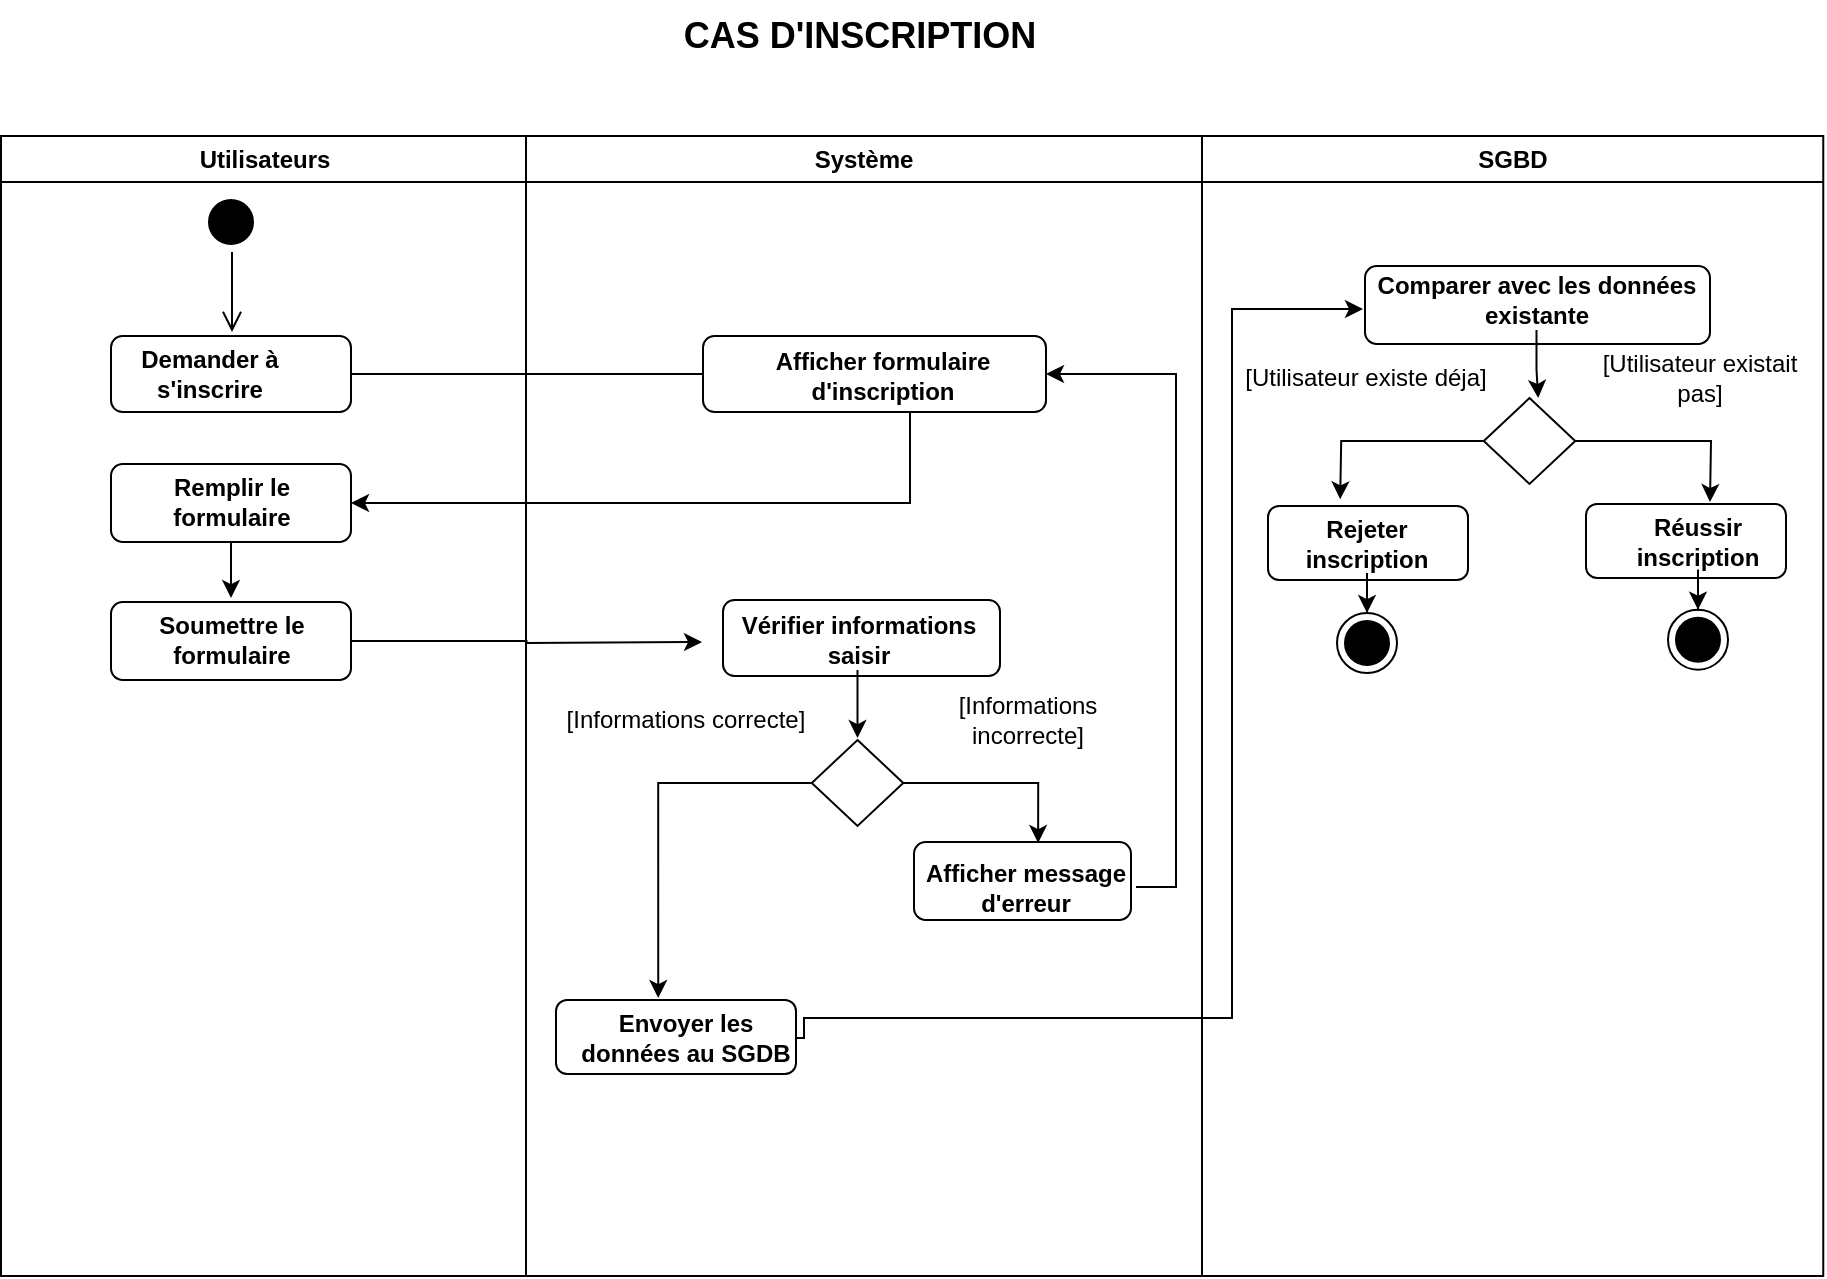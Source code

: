 <mxfile version="26.2.14">
  <diagram name="Page-1" id="e7e014a7-5840-1c2e-5031-d8a46d1fe8dd">
    <mxGraphModel dx="1039" dy="623" grid="0" gridSize="10" guides="1" tooltips="1" connect="1" arrows="1" fold="1" page="1" pageScale="1" pageWidth="1169" pageHeight="826" background="none" math="0" shadow="0">
      <root>
        <mxCell id="0" />
        <mxCell id="1" parent="0" />
        <mxCell id="2" value="Utilisateurs" style="swimlane;whiteSpace=wrap;movable=1;resizable=1;rotatable=1;deletable=1;editable=1;locked=0;connectable=1;" parent="1" vertex="1">
          <mxGeometry x="164.5" y="128" width="262.5" height="570" as="geometry" />
        </mxCell>
        <mxCell id="5" value="" style="ellipse;shape=startState;fillColor=#000000;strokeColor=#000000;" parent="2" vertex="1">
          <mxGeometry x="100" y="28" width="30" height="30" as="geometry" />
        </mxCell>
        <mxCell id="6" value="" style="edgeStyle=elbowEdgeStyle;elbow=horizontal;verticalAlign=bottom;endArrow=open;endSize=8;strokeColor=#000000;endFill=1;rounded=0" parent="2" source="5" edge="1">
          <mxGeometry x="100" y="40" as="geometry">
            <mxPoint x="115.5" y="98" as="targetPoint" />
          </mxGeometry>
        </mxCell>
        <mxCell id="aJgPdssfd5ZBFopepQbS-44" style="edgeStyle=orthogonalEdgeStyle;rounded=0;orthogonalLoop=1;jettySize=auto;html=1;" parent="2" source="aJgPdssfd5ZBFopepQbS-41" edge="1">
          <mxGeometry relative="1" as="geometry">
            <mxPoint x="364.417" y="119" as="targetPoint" />
          </mxGeometry>
        </mxCell>
        <mxCell id="aJgPdssfd5ZBFopepQbS-41" value="" style="rounded=1;whiteSpace=wrap;html=1;" parent="2" vertex="1">
          <mxGeometry x="55" y="100" width="120" height="38" as="geometry" />
        </mxCell>
        <mxCell id="aJgPdssfd5ZBFopepQbS-42" value="&lt;b&gt;Demander à s&#39;inscrire&lt;/b&gt;" style="text;html=1;align=center;verticalAlign=middle;whiteSpace=wrap;rounded=0;" parent="2" vertex="1">
          <mxGeometry x="63" y="104" width="82" height="30" as="geometry" />
        </mxCell>
        <mxCell id="aJgPdssfd5ZBFopepQbS-51" style="edgeStyle=orthogonalEdgeStyle;rounded=0;orthogonalLoop=1;jettySize=auto;html=1;" parent="2" source="aJgPdssfd5ZBFopepQbS-48" edge="1">
          <mxGeometry relative="1" as="geometry">
            <mxPoint x="115" y="231.005" as="targetPoint" />
          </mxGeometry>
        </mxCell>
        <mxCell id="aJgPdssfd5ZBFopepQbS-48" value="" style="rounded=1;whiteSpace=wrap;html=1;" parent="2" vertex="1">
          <mxGeometry x="55" y="164" width="120" height="39" as="geometry" />
        </mxCell>
        <mxCell id="aJgPdssfd5ZBFopepQbS-49" value="&lt;b&gt;Remplir le formulaire&lt;/b&gt;" style="text;html=1;align=center;verticalAlign=middle;whiteSpace=wrap;rounded=0;" parent="2" vertex="1">
          <mxGeometry x="76" y="168" width="78" height="30" as="geometry" />
        </mxCell>
        <mxCell id="aJgPdssfd5ZBFopepQbS-54" style="edgeStyle=orthogonalEdgeStyle;rounded=0;orthogonalLoop=1;jettySize=auto;html=1;" parent="2" source="aJgPdssfd5ZBFopepQbS-52" edge="1">
          <mxGeometry relative="1" as="geometry">
            <mxPoint x="350.5" y="253" as="targetPoint" />
          </mxGeometry>
        </mxCell>
        <mxCell id="aJgPdssfd5ZBFopepQbS-52" value="" style="rounded=1;whiteSpace=wrap;html=1;" parent="2" vertex="1">
          <mxGeometry x="55" y="233" width="120" height="39" as="geometry" />
        </mxCell>
        <mxCell id="aJgPdssfd5ZBFopepQbS-53" value="&lt;b&gt;Soumettre le formulaire&lt;/b&gt;" style="text;html=1;align=center;verticalAlign=middle;whiteSpace=wrap;rounded=0;" parent="2" vertex="1">
          <mxGeometry x="76" y="237" width="78" height="30" as="geometry" />
        </mxCell>
        <mxCell id="3" value="Système" style="swimlane;whiteSpace=wrap;movable=1;resizable=1;rotatable=1;deletable=1;editable=1;locked=0;connectable=1;" parent="1" vertex="1">
          <mxGeometry x="427" y="128" width="338" height="570" as="geometry" />
        </mxCell>
        <mxCell id="aJgPdssfd5ZBFopepQbS-45" value="" style="rounded=1;whiteSpace=wrap;html=1;" parent="3" vertex="1">
          <mxGeometry x="88.5" y="100" width="171.5" height="38" as="geometry" />
        </mxCell>
        <mxCell id="aJgPdssfd5ZBFopepQbS-46" value="&lt;b&gt;Afficher formulaire d&#39;inscription&lt;/b&gt;" style="text;html=1;align=center;verticalAlign=middle;whiteSpace=wrap;rounded=0;" parent="3" vertex="1">
          <mxGeometry x="115.5" y="105" width="124.5" height="30" as="geometry" />
        </mxCell>
        <mxCell id="aJgPdssfd5ZBFopepQbS-55" value="" style="rounded=1;whiteSpace=wrap;html=1;" parent="3" vertex="1">
          <mxGeometry x="98.5" y="232" width="138.5" height="38" as="geometry" />
        </mxCell>
        <mxCell id="aJgPdssfd5ZBFopepQbS-67" style="edgeStyle=orthogonalEdgeStyle;rounded=0;orthogonalLoop=1;jettySize=auto;html=1;" parent="3" source="aJgPdssfd5ZBFopepQbS-56" edge="1">
          <mxGeometry relative="1" as="geometry">
            <mxPoint x="165.75" y="301.005" as="targetPoint" />
          </mxGeometry>
        </mxCell>
        <mxCell id="aJgPdssfd5ZBFopepQbS-56" value="&lt;b&gt;Vérifier informations saisir&lt;/b&gt;" style="text;html=1;align=center;verticalAlign=middle;whiteSpace=wrap;rounded=0;" parent="3" vertex="1">
          <mxGeometry x="103.5" y="237" width="124.5" height="30" as="geometry" />
        </mxCell>
        <mxCell id="aJgPdssfd5ZBFopepQbS-74" style="edgeStyle=orthogonalEdgeStyle;rounded=0;orthogonalLoop=1;jettySize=auto;html=1;entryX=0.426;entryY=-0.027;entryDx=0;entryDy=0;entryPerimeter=0;" parent="3" source="aJgPdssfd5ZBFopepQbS-61" target="aJgPdssfd5ZBFopepQbS-101" edge="1">
          <mxGeometry relative="1" as="geometry">
            <mxPoint x="71.083" y="352.672" as="targetPoint" />
          </mxGeometry>
        </mxCell>
        <mxCell id="aJgPdssfd5ZBFopepQbS-61" value="" style="rhombus;whiteSpace=wrap;html=1;" parent="3" vertex="1">
          <mxGeometry x="142.88" y="302" width="45.75" height="43" as="geometry" />
        </mxCell>
        <mxCell id="Z1i1sD15mt1dR7P6Gg6X-9" style="edgeStyle=orthogonalEdgeStyle;rounded=0;orthogonalLoop=1;jettySize=auto;html=1;entryX=1;entryY=0.5;entryDx=0;entryDy=0;exitX=1;exitY=0.5;exitDx=0;exitDy=0;" edge="1" parent="3" source="aJgPdssfd5ZBFopepQbS-71" target="aJgPdssfd5ZBFopepQbS-45">
          <mxGeometry relative="1" as="geometry">
            <mxPoint x="264.986" y="173.421" as="targetPoint" />
          </mxGeometry>
        </mxCell>
        <mxCell id="aJgPdssfd5ZBFopepQbS-65" value="" style="rounded=1;whiteSpace=wrap;html=1;" parent="3" vertex="1">
          <mxGeometry x="194" y="353" width="108.5" height="39" as="geometry" />
        </mxCell>
        <mxCell id="aJgPdssfd5ZBFopepQbS-66" style="edgeStyle=orthogonalEdgeStyle;rounded=0;orthogonalLoop=1;jettySize=auto;html=1;entryX=0.572;entryY=0.013;entryDx=0;entryDy=0;entryPerimeter=0;" parent="3" source="aJgPdssfd5ZBFopepQbS-61" target="aJgPdssfd5ZBFopepQbS-65" edge="1">
          <mxGeometry relative="1" as="geometry" />
        </mxCell>
        <mxCell id="aJgPdssfd5ZBFopepQbS-71" value="&lt;b&gt;Afficher message d&#39;erreur&lt;/b&gt;" style="text;html=1;align=center;verticalAlign=middle;whiteSpace=wrap;rounded=0;" parent="3" vertex="1">
          <mxGeometry x="195" y="360.5" width="110" height="30" as="geometry" />
        </mxCell>
        <mxCell id="aJgPdssfd5ZBFopepQbS-78" value="[Informations correcte]" style="text;html=1;align=center;verticalAlign=middle;whiteSpace=wrap;rounded=0;" parent="3" vertex="1">
          <mxGeometry x="18" y="277" width="124" height="30" as="geometry" />
        </mxCell>
        <mxCell id="aJgPdssfd5ZBFopepQbS-79" value="[Informations incorrecte]" style="text;html=1;align=center;verticalAlign=middle;whiteSpace=wrap;rounded=0;" parent="3" vertex="1">
          <mxGeometry x="188.63" y="277" width="124" height="30" as="geometry" />
        </mxCell>
        <mxCell id="aJgPdssfd5ZBFopepQbS-101" value="" style="rounded=1;whiteSpace=wrap;html=1;" parent="3" vertex="1">
          <mxGeometry x="15" y="432" width="120" height="37" as="geometry" />
        </mxCell>
        <mxCell id="aJgPdssfd5ZBFopepQbS-102" value="&lt;b&gt;Envoyer les données au SGDB&lt;/b&gt;" style="text;html=1;align=center;verticalAlign=middle;whiteSpace=wrap;rounded=0;" parent="3" vertex="1">
          <mxGeometry x="25" y="436" width="110" height="30" as="geometry" />
        </mxCell>
        <mxCell id="aJgPdssfd5ZBFopepQbS-50" style="edgeStyle=orthogonalEdgeStyle;rounded=0;orthogonalLoop=1;jettySize=auto;html=1;entryX=1;entryY=0.5;entryDx=0;entryDy=0;" parent="1" source="aJgPdssfd5ZBFopepQbS-45" target="aJgPdssfd5ZBFopepQbS-48" edge="1">
          <mxGeometry relative="1" as="geometry">
            <Array as="points">
              <mxPoint x="619" y="311" />
            </Array>
          </mxGeometry>
        </mxCell>
        <mxCell id="aJgPdssfd5ZBFopepQbS-80" value="SGBD" style="swimlane;whiteSpace=wrap;movable=1;resizable=1;rotatable=1;deletable=1;editable=1;locked=0;connectable=1;" parent="1" vertex="1">
          <mxGeometry x="765" y="128" width="310.63" height="570" as="geometry" />
        </mxCell>
        <mxCell id="aJgPdssfd5ZBFopepQbS-114" value="" style="rounded=1;whiteSpace=wrap;html=1;" parent="aJgPdssfd5ZBFopepQbS-80" vertex="1">
          <mxGeometry x="192" y="184" width="100" height="37" as="geometry" />
        </mxCell>
        <mxCell id="aJgPdssfd5ZBFopepQbS-98" value="" style="rounded=1;whiteSpace=wrap;html=1;" parent="aJgPdssfd5ZBFopepQbS-80" vertex="1">
          <mxGeometry x="81.5" y="65" width="172.5" height="39" as="geometry" />
        </mxCell>
        <mxCell id="aJgPdssfd5ZBFopepQbS-99" value="&lt;b&gt;Comparer avec les données existante&lt;/b&gt;" style="text;html=1;align=center;verticalAlign=middle;whiteSpace=wrap;rounded=0;" parent="aJgPdssfd5ZBFopepQbS-80" vertex="1">
          <mxGeometry x="83" y="67" width="168.5" height="30" as="geometry" />
        </mxCell>
        <mxCell id="aJgPdssfd5ZBFopepQbS-104" style="edgeStyle=orthogonalEdgeStyle;rounded=0;orthogonalLoop=1;jettySize=auto;html=1;" parent="aJgPdssfd5ZBFopepQbS-80" source="aJgPdssfd5ZBFopepQbS-105" edge="1">
          <mxGeometry relative="1" as="geometry">
            <mxPoint x="69.083" y="181.672" as="targetPoint" />
          </mxGeometry>
        </mxCell>
        <mxCell id="aJgPdssfd5ZBFopepQbS-105" value="" style="rhombus;whiteSpace=wrap;html=1;" parent="aJgPdssfd5ZBFopepQbS-80" vertex="1">
          <mxGeometry x="140.88" y="131" width="45.75" height="43" as="geometry" />
        </mxCell>
        <mxCell id="aJgPdssfd5ZBFopepQbS-106" style="edgeStyle=orthogonalEdgeStyle;rounded=0;orthogonalLoop=1;jettySize=auto;html=1;entryX=0.572;entryY=0.013;entryDx=0;entryDy=0;entryPerimeter=0;" parent="aJgPdssfd5ZBFopepQbS-80" source="aJgPdssfd5ZBFopepQbS-105" edge="1">
          <mxGeometry relative="1" as="geometry">
            <mxPoint x="254" y="183" as="targetPoint" />
          </mxGeometry>
        </mxCell>
        <mxCell id="aJgPdssfd5ZBFopepQbS-107" value="&lt;b&gt;Réussir inscription&lt;/b&gt;" style="text;html=1;align=center;verticalAlign=middle;whiteSpace=wrap;rounded=0;" parent="aJgPdssfd5ZBFopepQbS-80" vertex="1">
          <mxGeometry x="204" y="187.5" width="88" height="30" as="geometry" />
        </mxCell>
        <mxCell id="aJgPdssfd5ZBFopepQbS-108" value="" style="rounded=1;whiteSpace=wrap;html=1;" parent="aJgPdssfd5ZBFopepQbS-80" vertex="1">
          <mxGeometry x="33" y="185" width="100" height="37" as="geometry" />
        </mxCell>
        <mxCell id="aJgPdssfd5ZBFopepQbS-109" value="&lt;b&gt;Rejeter inscription&lt;/b&gt;" style="text;html=1;align=center;verticalAlign=middle;whiteSpace=wrap;rounded=0;" parent="aJgPdssfd5ZBFopepQbS-80" vertex="1">
          <mxGeometry x="32" y="189" width="101" height="30" as="geometry" />
        </mxCell>
        <mxCell id="aJgPdssfd5ZBFopepQbS-110" value="[Utilisateur existe déja]" style="text;html=1;align=center;verticalAlign=middle;whiteSpace=wrap;rounded=0;" parent="aJgPdssfd5ZBFopepQbS-80" vertex="1">
          <mxGeometry x="20" y="106" width="124" height="30" as="geometry" />
        </mxCell>
        <mxCell id="aJgPdssfd5ZBFopepQbS-111" value="[Utilisateur existait pas]" style="text;html=1;align=center;verticalAlign=middle;whiteSpace=wrap;rounded=0;" parent="aJgPdssfd5ZBFopepQbS-80" vertex="1">
          <mxGeometry x="186.63" y="106" width="124" height="30" as="geometry" />
        </mxCell>
        <mxCell id="aJgPdssfd5ZBFopepQbS-103" style="edgeStyle=orthogonalEdgeStyle;rounded=0;orthogonalLoop=1;jettySize=auto;html=1;entryX=0;entryY=0.5;entryDx=0;entryDy=0;exitX=1;exitY=0.5;exitDx=0;exitDy=0;" parent="aJgPdssfd5ZBFopepQbS-80" source="aJgPdssfd5ZBFopepQbS-102" edge="1">
          <mxGeometry relative="1" as="geometry">
            <mxPoint x="-199.0" y="451" as="sourcePoint" />
            <mxPoint x="80.5" y="86.5" as="targetPoint" />
            <Array as="points">
              <mxPoint x="-199" y="451" />
              <mxPoint x="-199" y="441" />
              <mxPoint x="15" y="441" />
              <mxPoint x="15" y="87" />
            </Array>
          </mxGeometry>
        </mxCell>
        <mxCell id="aJgPdssfd5ZBFopepQbS-113" style="edgeStyle=orthogonalEdgeStyle;rounded=0;orthogonalLoop=1;jettySize=auto;html=1;entryX=0.595;entryY=0;entryDx=0;entryDy=0;entryPerimeter=0;" parent="aJgPdssfd5ZBFopepQbS-80" source="aJgPdssfd5ZBFopepQbS-99" target="aJgPdssfd5ZBFopepQbS-105" edge="1">
          <mxGeometry relative="1" as="geometry" />
        </mxCell>
        <mxCell id="aJgPdssfd5ZBFopepQbS-116" value="" style="ellipse;html=1;shape=endState;fillColor=#000000;strokeColor=#000000;" parent="1" vertex="1">
          <mxGeometry x="832.5" y="366.505" width="30" height="30" as="geometry" />
        </mxCell>
        <mxCell id="aJgPdssfd5ZBFopepQbS-115" style="edgeStyle=orthogonalEdgeStyle;rounded=0;orthogonalLoop=1;jettySize=auto;html=1;" parent="1" source="aJgPdssfd5ZBFopepQbS-109" target="aJgPdssfd5ZBFopepQbS-116" edge="1">
          <mxGeometry relative="1" as="geometry">
            <mxPoint x="847.5" y="381.505" as="targetPoint" />
          </mxGeometry>
        </mxCell>
        <mxCell id="aJgPdssfd5ZBFopepQbS-118" value="" style="ellipse;html=1;shape=endState;fillColor=#000000;strokeColor=#000000;" parent="1" vertex="1">
          <mxGeometry x="998" y="364.839" width="30" height="30" as="geometry" />
        </mxCell>
        <mxCell id="aJgPdssfd5ZBFopepQbS-117" style="edgeStyle=orthogonalEdgeStyle;rounded=0;orthogonalLoop=1;jettySize=auto;html=1;" parent="1" source="aJgPdssfd5ZBFopepQbS-107" target="aJgPdssfd5ZBFopepQbS-118" edge="1">
          <mxGeometry relative="1" as="geometry">
            <mxPoint x="1013" y="379.839" as="targetPoint" />
          </mxGeometry>
        </mxCell>
        <mxCell id="kwor3Pn5_yZc5-6zr45o-6" value="&lt;blockquote style=&quot;margin: 0 0 0 40px; border: none; padding: 0px;&quot;&gt;&lt;font style=&quot;font-size: 18px;&quot;&gt;&lt;b style=&quot;&quot;&gt;CAS D&#39;INSCRIPTION&lt;/b&gt;&lt;/font&gt;&lt;/blockquote&gt;" style="text;html=1;align=center;verticalAlign=middle;whiteSpace=wrap;rounded=0;" parent="1" vertex="1">
          <mxGeometry x="363" y="60" width="421.5" height="36" as="geometry" />
        </mxCell>
      </root>
    </mxGraphModel>
  </diagram>
</mxfile>
